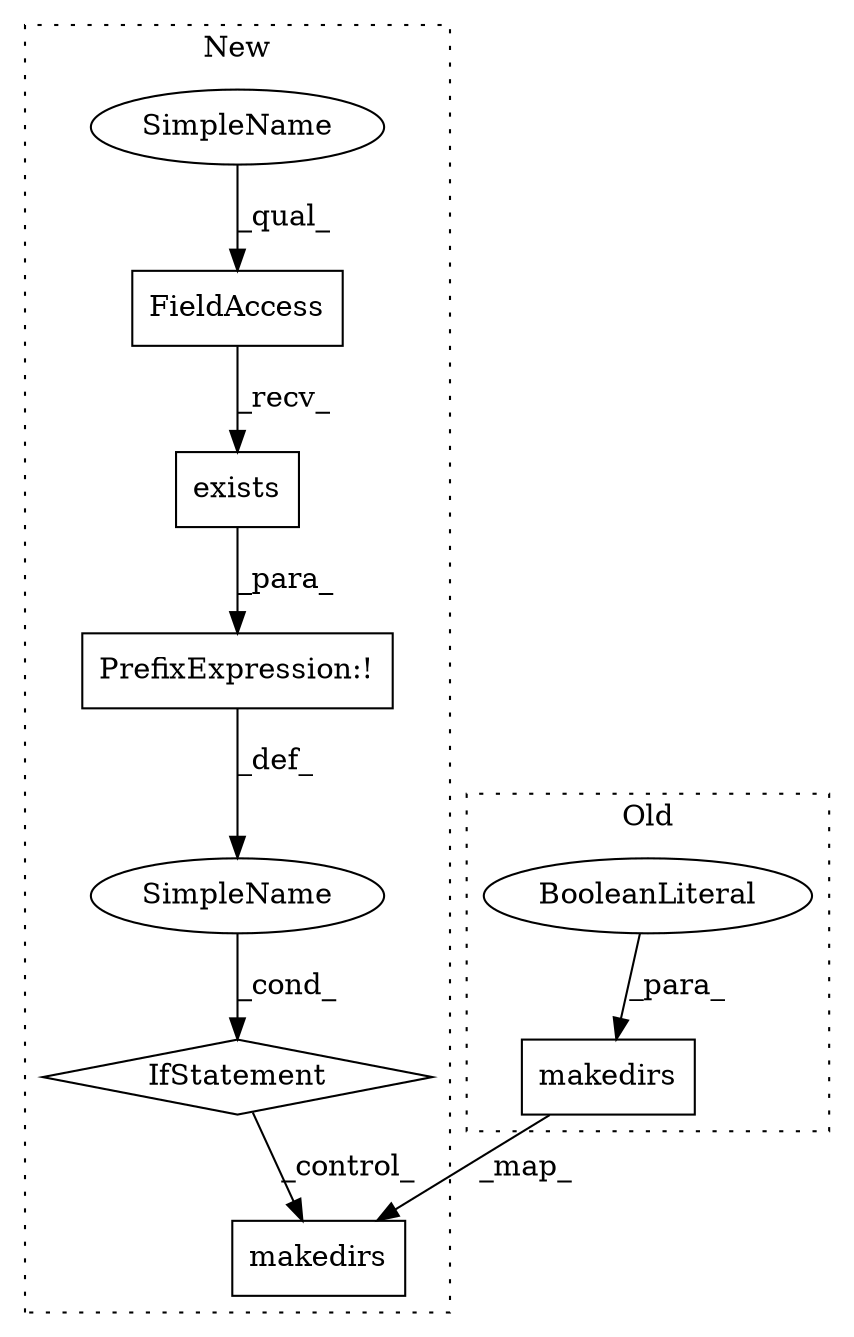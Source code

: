 digraph G {
subgraph cluster0 {
1 [label="makedirs" a="32" s="1684,1720" l="9,1" shape="box"];
8 [label="BooleanLiteral" a="9" s="1716" l="4" shape="ellipse"];
label = "Old";
style="dotted";
}
subgraph cluster1 {
2 [label="makedirs" a="32" s="1743,1774" l="9,1" shape="box"];
3 [label="IfStatement" a="25" s="1681,1724" l="4,2" shape="diamond"];
4 [label="SimpleName" a="42" s="" l="" shape="ellipse"];
5 [label="FieldAccess" a="22" s="1686" l="7" shape="box"];
6 [label="PrefixExpression:!" a="38" s="1685" l="1" shape="box"];
7 [label="exists" a="32" s="1694,1723" l="7,1" shape="box"];
9 [label="SimpleName" a="42" s="1686" l="2" shape="ellipse"];
label = "New";
style="dotted";
}
1 -> 2 [label="_map_"];
3 -> 2 [label="_control_"];
4 -> 3 [label="_cond_"];
5 -> 7 [label="_recv_"];
6 -> 4 [label="_def_"];
7 -> 6 [label="_para_"];
8 -> 1 [label="_para_"];
9 -> 5 [label="_qual_"];
}